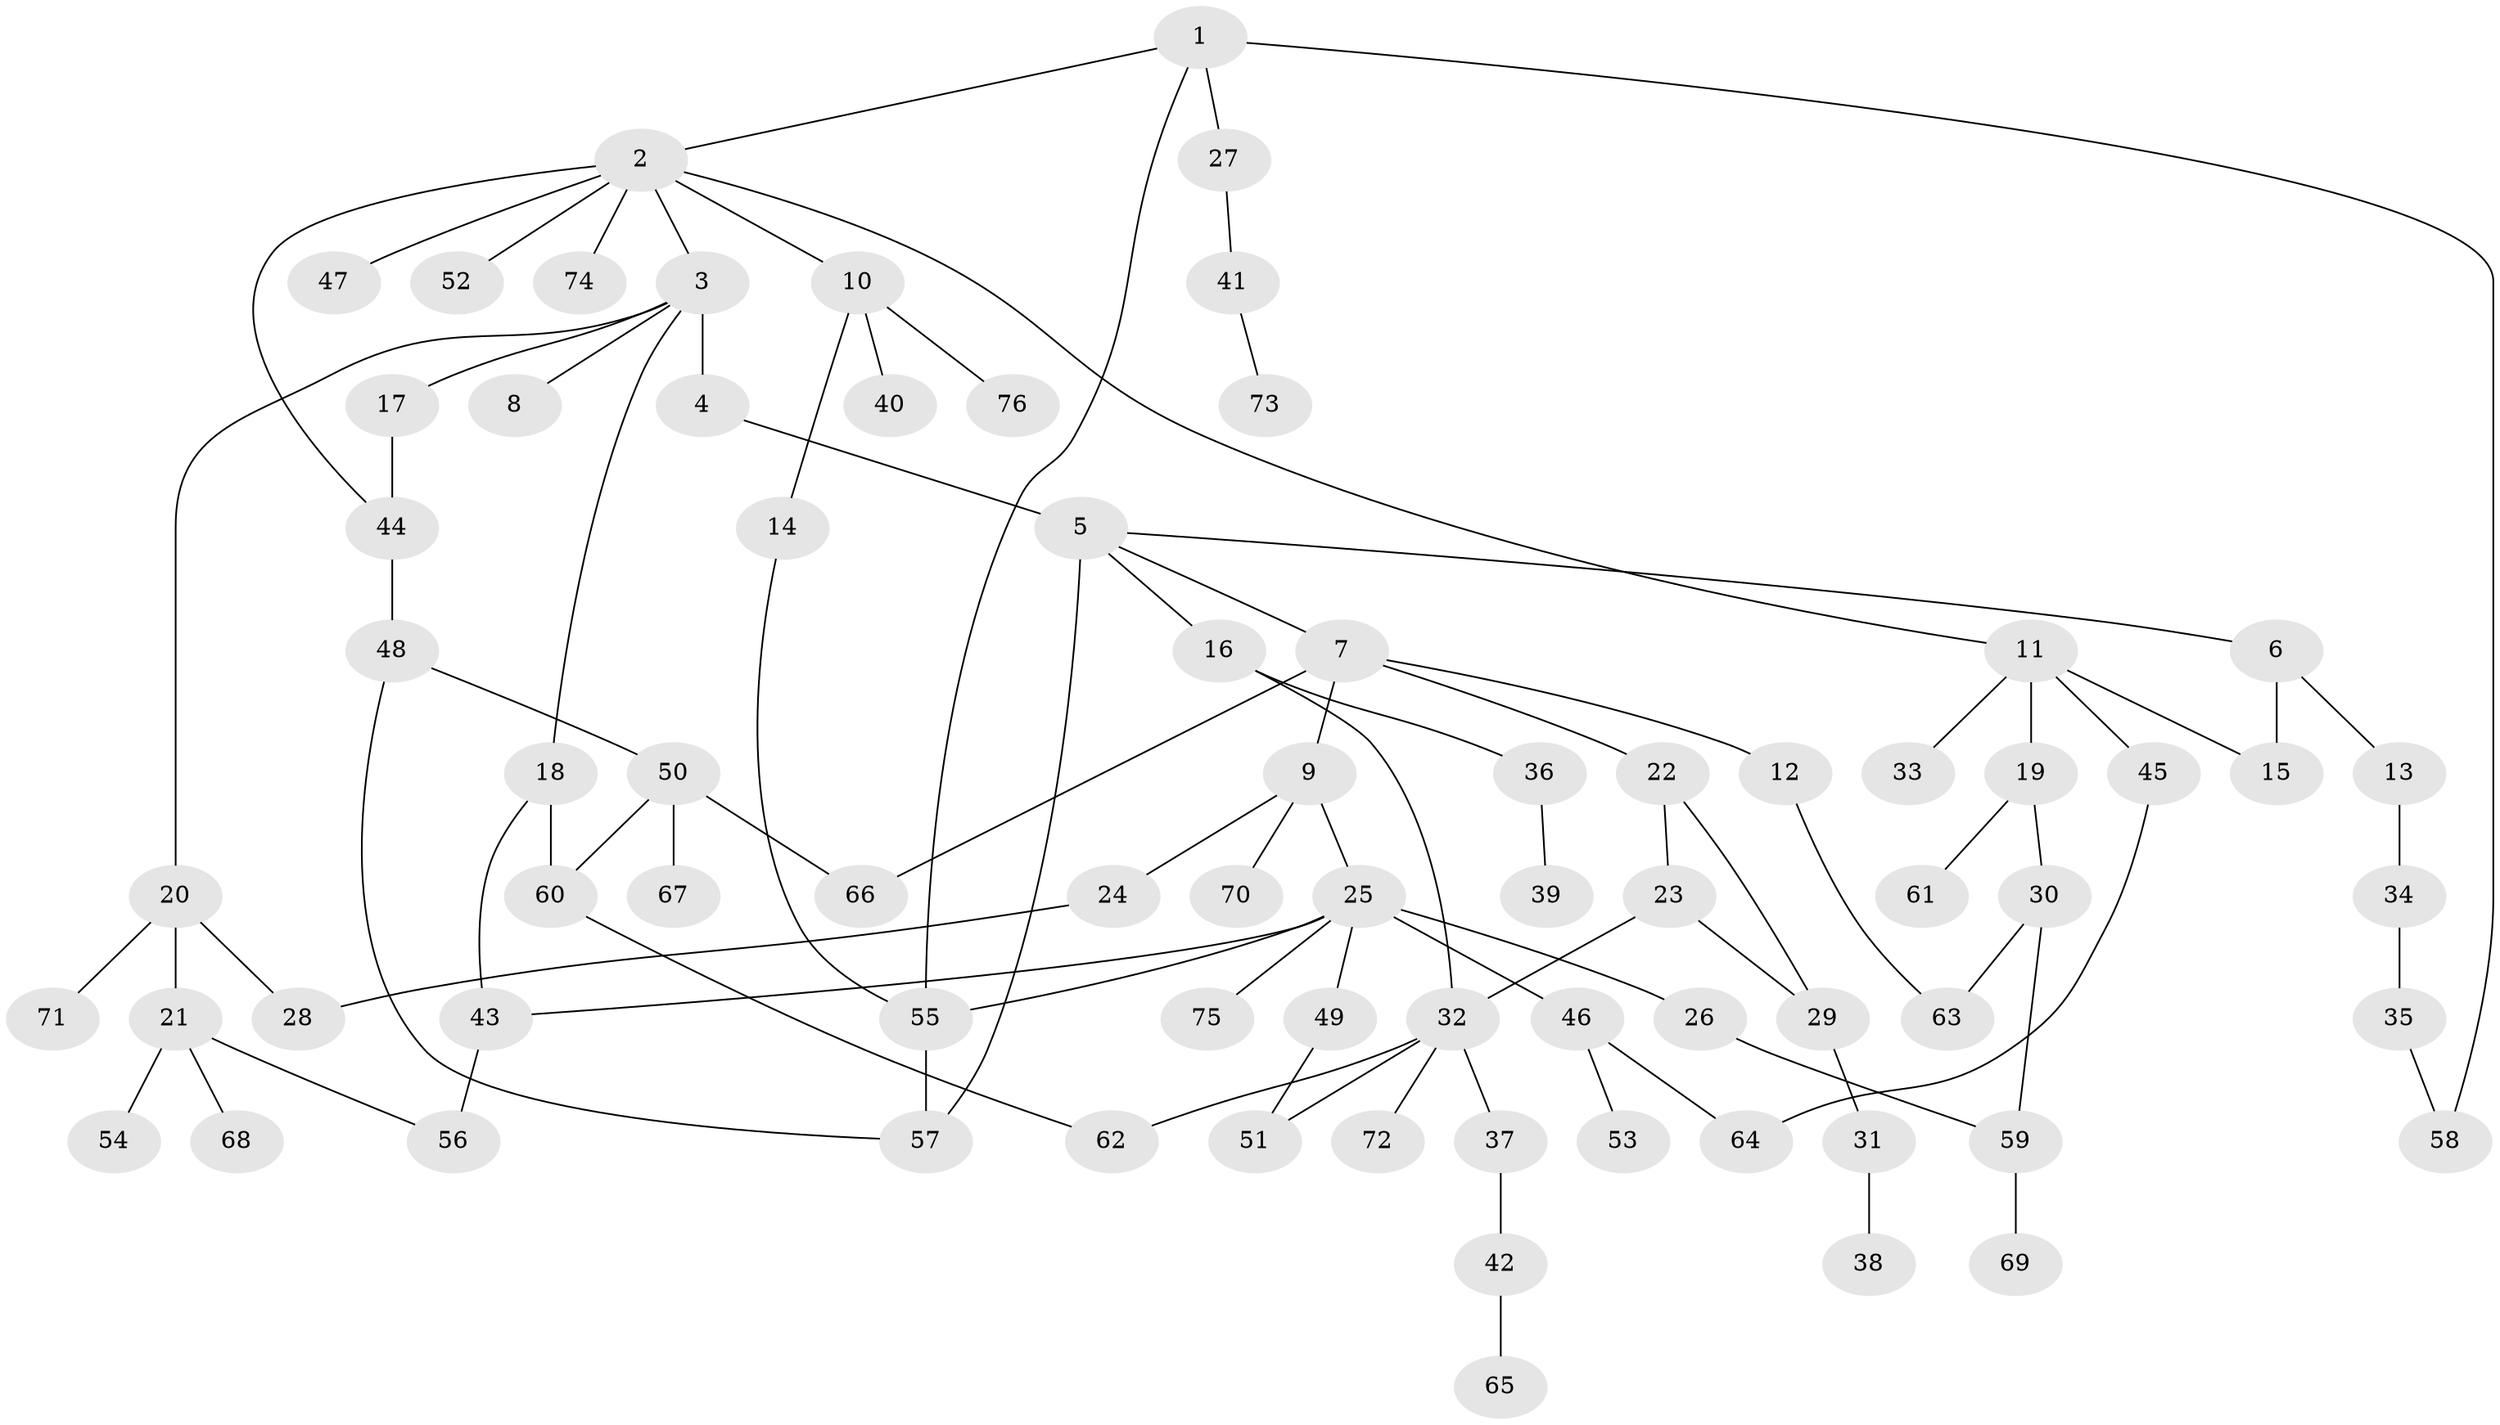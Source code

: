 // Generated by graph-tools (version 1.1) at 2025/01/03/09/25 03:01:12]
// undirected, 76 vertices, 94 edges
graph export_dot {
graph [start="1"]
  node [color=gray90,style=filled];
  1;
  2;
  3;
  4;
  5;
  6;
  7;
  8;
  9;
  10;
  11;
  12;
  13;
  14;
  15;
  16;
  17;
  18;
  19;
  20;
  21;
  22;
  23;
  24;
  25;
  26;
  27;
  28;
  29;
  30;
  31;
  32;
  33;
  34;
  35;
  36;
  37;
  38;
  39;
  40;
  41;
  42;
  43;
  44;
  45;
  46;
  47;
  48;
  49;
  50;
  51;
  52;
  53;
  54;
  55;
  56;
  57;
  58;
  59;
  60;
  61;
  62;
  63;
  64;
  65;
  66;
  67;
  68;
  69;
  70;
  71;
  72;
  73;
  74;
  75;
  76;
  1 -- 2;
  1 -- 27;
  1 -- 58;
  1 -- 55;
  2 -- 3;
  2 -- 10;
  2 -- 11;
  2 -- 44;
  2 -- 47;
  2 -- 52;
  2 -- 74;
  3 -- 4;
  3 -- 8;
  3 -- 17;
  3 -- 18;
  3 -- 20;
  4 -- 5;
  5 -- 6;
  5 -- 7;
  5 -- 16;
  5 -- 57;
  6 -- 13;
  6 -- 15;
  7 -- 9;
  7 -- 12;
  7 -- 22;
  7 -- 66;
  9 -- 24;
  9 -- 25;
  9 -- 70;
  10 -- 14;
  10 -- 40;
  10 -- 76;
  11 -- 19;
  11 -- 33;
  11 -- 45;
  11 -- 15;
  12 -- 63;
  13 -- 34;
  14 -- 55;
  16 -- 32;
  16 -- 36;
  17 -- 44;
  18 -- 43;
  18 -- 60;
  19 -- 30;
  19 -- 61;
  20 -- 21;
  20 -- 28;
  20 -- 71;
  21 -- 54;
  21 -- 56;
  21 -- 68;
  22 -- 23;
  22 -- 29;
  23 -- 29;
  23 -- 32;
  24 -- 28;
  25 -- 26;
  25 -- 46;
  25 -- 49;
  25 -- 55;
  25 -- 75;
  25 -- 43;
  26 -- 59;
  27 -- 41;
  29 -- 31;
  30 -- 59;
  30 -- 63;
  31 -- 38;
  32 -- 37;
  32 -- 72;
  32 -- 51;
  32 -- 62;
  34 -- 35;
  35 -- 58;
  36 -- 39;
  37 -- 42;
  41 -- 73;
  42 -- 65;
  43 -- 56;
  44 -- 48;
  45 -- 64;
  46 -- 53;
  46 -- 64;
  48 -- 50;
  48 -- 57;
  49 -- 51;
  50 -- 67;
  50 -- 66;
  50 -- 60;
  55 -- 57;
  59 -- 69;
  60 -- 62;
}
